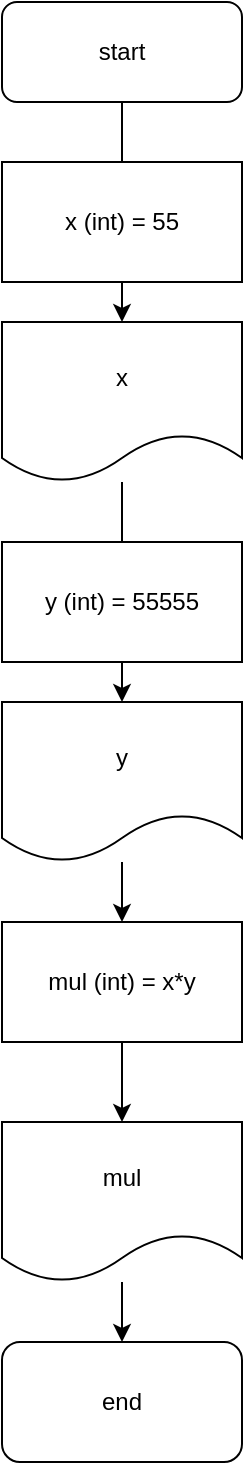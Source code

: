 <mxfile version="24.7.7">
  <diagram name="‫עמוד-1‬" id="RxYZaycGBdoJBNL9fLf0">
    <mxGraphModel dx="880" dy="468" grid="1" gridSize="10" guides="1" tooltips="1" connect="1" arrows="1" fold="1" page="1" pageScale="1" pageWidth="827" pageHeight="1169" math="0" shadow="0">
      <root>
        <mxCell id="0" />
        <mxCell id="1" parent="0" />
        <mxCell id="4XfOmVH22FHidTBxlW36-7" value="" style="edgeStyle=orthogonalEdgeStyle;rounded=0;orthogonalLoop=1;jettySize=auto;html=1;" edge="1" parent="1" source="4XfOmVH22FHidTBxlW36-1" target="4XfOmVH22FHidTBxlW36-3">
          <mxGeometry relative="1" as="geometry" />
        </mxCell>
        <mxCell id="4XfOmVH22FHidTBxlW36-1" value="start" style="rounded=1;whiteSpace=wrap;html=1;" vertex="1" parent="1">
          <mxGeometry x="280" y="80" width="120" height="50" as="geometry" />
        </mxCell>
        <mxCell id="4XfOmVH22FHidTBxlW36-2" value="x (int) = 55" style="rounded=0;whiteSpace=wrap;html=1;" vertex="1" parent="1">
          <mxGeometry x="280" y="160" width="120" height="60" as="geometry" />
        </mxCell>
        <mxCell id="4XfOmVH22FHidTBxlW36-8" value="" style="edgeStyle=orthogonalEdgeStyle;rounded=0;orthogonalLoop=1;jettySize=auto;html=1;" edge="1" parent="1" source="4XfOmVH22FHidTBxlW36-3" target="4XfOmVH22FHidTBxlW36-5">
          <mxGeometry relative="1" as="geometry" />
        </mxCell>
        <mxCell id="4XfOmVH22FHidTBxlW36-3" value="x" style="shape=document;whiteSpace=wrap;html=1;boundedLbl=1;" vertex="1" parent="1">
          <mxGeometry x="280" y="240" width="120" height="80" as="geometry" />
        </mxCell>
        <mxCell id="4XfOmVH22FHidTBxlW36-4" value="y (int) = 55555" style="rounded=0;whiteSpace=wrap;html=1;" vertex="1" parent="1">
          <mxGeometry x="280" y="350" width="120" height="60" as="geometry" />
        </mxCell>
        <mxCell id="4XfOmVH22FHidTBxlW36-13" value="" style="edgeStyle=orthogonalEdgeStyle;rounded=0;orthogonalLoop=1;jettySize=auto;html=1;" edge="1" parent="1" source="4XfOmVH22FHidTBxlW36-5" target="4XfOmVH22FHidTBxlW36-10">
          <mxGeometry relative="1" as="geometry" />
        </mxCell>
        <mxCell id="4XfOmVH22FHidTBxlW36-5" value="y" style="shape=document;whiteSpace=wrap;html=1;boundedLbl=1;" vertex="1" parent="1">
          <mxGeometry x="280" y="430" width="120" height="80" as="geometry" />
        </mxCell>
        <mxCell id="4XfOmVH22FHidTBxlW36-14" value="" style="edgeStyle=orthogonalEdgeStyle;rounded=0;orthogonalLoop=1;jettySize=auto;html=1;" edge="1" parent="1" source="4XfOmVH22FHidTBxlW36-10" target="4XfOmVH22FHidTBxlW36-11">
          <mxGeometry relative="1" as="geometry" />
        </mxCell>
        <mxCell id="4XfOmVH22FHidTBxlW36-10" value="mul (int) = x*y" style="rounded=0;whiteSpace=wrap;html=1;" vertex="1" parent="1">
          <mxGeometry x="280" y="540" width="120" height="60" as="geometry" />
        </mxCell>
        <mxCell id="4XfOmVH22FHidTBxlW36-15" value="" style="edgeStyle=orthogonalEdgeStyle;rounded=0;orthogonalLoop=1;jettySize=auto;html=1;" edge="1" parent="1" source="4XfOmVH22FHidTBxlW36-11" target="4XfOmVH22FHidTBxlW36-12">
          <mxGeometry relative="1" as="geometry" />
        </mxCell>
        <mxCell id="4XfOmVH22FHidTBxlW36-11" value="mul" style="shape=document;whiteSpace=wrap;html=1;boundedLbl=1;" vertex="1" parent="1">
          <mxGeometry x="280" y="640" width="120" height="80" as="geometry" />
        </mxCell>
        <mxCell id="4XfOmVH22FHidTBxlW36-12" value="end" style="rounded=1;whiteSpace=wrap;html=1;" vertex="1" parent="1">
          <mxGeometry x="280" y="750" width="120" height="60" as="geometry" />
        </mxCell>
      </root>
    </mxGraphModel>
  </diagram>
</mxfile>
